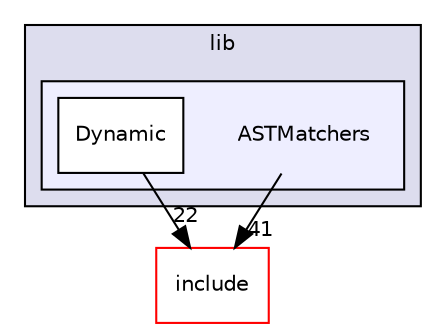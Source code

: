 digraph "lib/ASTMatchers" {
  bgcolor=transparent;
  compound=true
  node [ fontsize="10", fontname="Helvetica"];
  edge [ labelfontsize="10", labelfontname="Helvetica"];
  subgraph clusterdir_97aefd0d527b934f1d99a682da8fe6a9 {
    graph [ bgcolor="#ddddee", pencolor="black", label="lib" fontname="Helvetica", fontsize="10", URL="dir_97aefd0d527b934f1d99a682da8fe6a9.html"]
  subgraph clusterdir_db8107f59e31a4b90f4f59a836476962 {
    graph [ bgcolor="#eeeeff", pencolor="black", label="" URL="dir_db8107f59e31a4b90f4f59a836476962.html"];
    dir_db8107f59e31a4b90f4f59a836476962 [shape=plaintext label="ASTMatchers"];
    dir_5def9e738340f8db2b57571724273d51 [shape=box label="Dynamic" color="black" fillcolor="white" style="filled" URL="dir_5def9e738340f8db2b57571724273d51.html"];
  }
  }
  dir_d44c64559bbebec7f509842c48db8b23 [shape=box label="include" color="red" URL="dir_d44c64559bbebec7f509842c48db8b23.html"];
  dir_db8107f59e31a4b90f4f59a836476962->dir_d44c64559bbebec7f509842c48db8b23 [headlabel="41", labeldistance=1.5 headhref="dir_000033_000001.html"];
  dir_5def9e738340f8db2b57571724273d51->dir_d44c64559bbebec7f509842c48db8b23 [headlabel="22", labeldistance=1.5 headhref="dir_000034_000001.html"];
}
